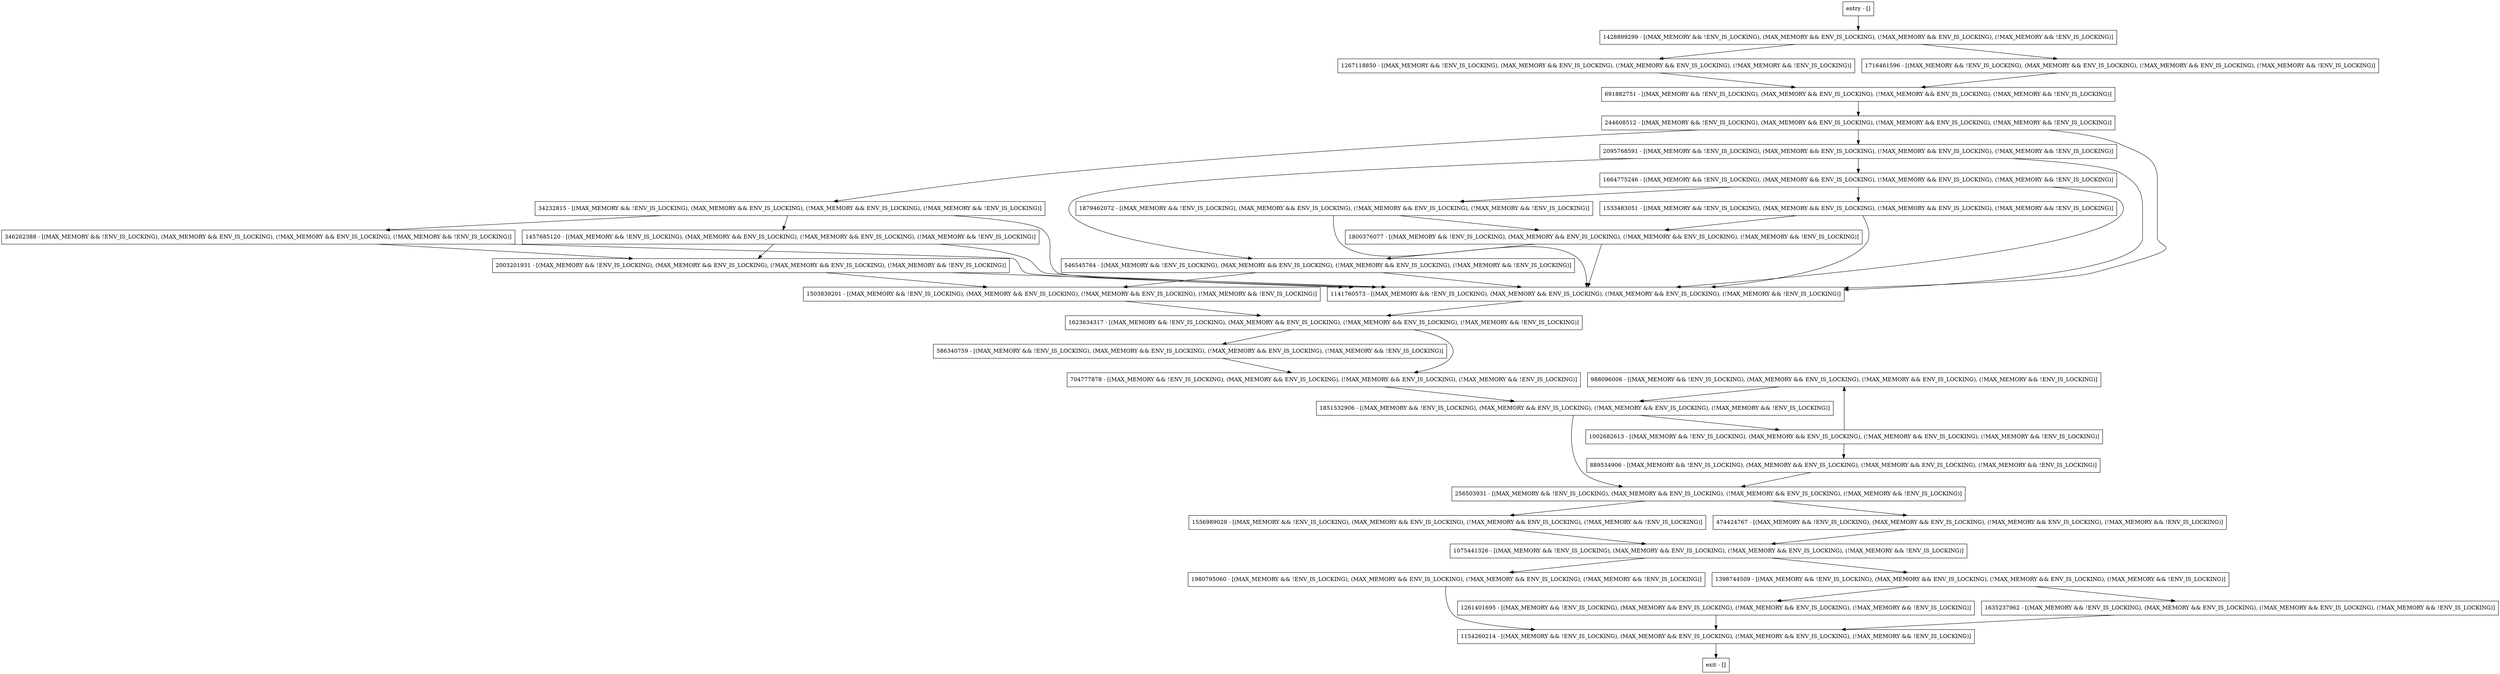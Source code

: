 digraph <clinit> {
node [shape=record];
988096006 [label="988096006 - [(MAX_MEMORY && !ENV_IS_LOCKING), (MAX_MEMORY && ENV_IS_LOCKING), (!MAX_MEMORY && ENV_IS_LOCKING), (!MAX_MEMORY && !ENV_IS_LOCKING)]"];
1154260214 [label="1154260214 - [(MAX_MEMORY && !ENV_IS_LOCKING), (MAX_MEMORY && ENV_IS_LOCKING), (!MAX_MEMORY && ENV_IS_LOCKING), (!MAX_MEMORY && !ENV_IS_LOCKING)]"];
586340759 [label="586340759 - [(MAX_MEMORY && !ENV_IS_LOCKING), (MAX_MEMORY && ENV_IS_LOCKING), (!MAX_MEMORY && ENV_IS_LOCKING), (!MAX_MEMORY && !ENV_IS_LOCKING)]"];
244608512 [label="244608512 - [(MAX_MEMORY && !ENV_IS_LOCKING), (MAX_MEMORY && ENV_IS_LOCKING), (!MAX_MEMORY && ENV_IS_LOCKING), (!MAX_MEMORY && !ENV_IS_LOCKING)]"];
256503931 [label="256503931 - [(MAX_MEMORY && !ENV_IS_LOCKING), (MAX_MEMORY && ENV_IS_LOCKING), (!MAX_MEMORY && ENV_IS_LOCKING), (!MAX_MEMORY && !ENV_IS_LOCKING)]"];
1267118850 [label="1267118850 - [(MAX_MEMORY && !ENV_IS_LOCKING), (MAX_MEMORY && ENV_IS_LOCKING), (!MAX_MEMORY && ENV_IS_LOCKING), (!MAX_MEMORY && !ENV_IS_LOCKING)]"];
1879462072 [label="1879462072 - [(MAX_MEMORY && !ENV_IS_LOCKING), (MAX_MEMORY && ENV_IS_LOCKING), (!MAX_MEMORY && ENV_IS_LOCKING), (!MAX_MEMORY && !ENV_IS_LOCKING)]"];
34232815 [label="34232815 - [(MAX_MEMORY && !ENV_IS_LOCKING), (MAX_MEMORY && ENV_IS_LOCKING), (!MAX_MEMORY && ENV_IS_LOCKING), (!MAX_MEMORY && !ENV_IS_LOCKING)]"];
2003201931 [label="2003201931 - [(MAX_MEMORY && !ENV_IS_LOCKING), (MAX_MEMORY && ENV_IS_LOCKING), (!MAX_MEMORY && ENV_IS_LOCKING), (!MAX_MEMORY && !ENV_IS_LOCKING)]"];
1980795060 [label="1980795060 - [(MAX_MEMORY && !ENV_IS_LOCKING), (MAX_MEMORY && ENV_IS_LOCKING), (!MAX_MEMORY && ENV_IS_LOCKING), (!MAX_MEMORY && !ENV_IS_LOCKING)]"];
1635237962 [label="1635237962 - [(MAX_MEMORY && !ENV_IS_LOCKING), (MAX_MEMORY && ENV_IS_LOCKING), (!MAX_MEMORY && ENV_IS_LOCKING), (!MAX_MEMORY && !ENV_IS_LOCKING)]"];
1533483051 [label="1533483051 - [(MAX_MEMORY && !ENV_IS_LOCKING), (MAX_MEMORY && ENV_IS_LOCKING), (!MAX_MEMORY && ENV_IS_LOCKING), (!MAX_MEMORY && !ENV_IS_LOCKING)]"];
1556989028 [label="1556989028 - [(MAX_MEMORY && !ENV_IS_LOCKING), (MAX_MEMORY && ENV_IS_LOCKING), (!MAX_MEMORY && ENV_IS_LOCKING), (!MAX_MEMORY && !ENV_IS_LOCKING)]"];
1664775246 [label="1664775246 - [(MAX_MEMORY && !ENV_IS_LOCKING), (MAX_MEMORY && ENV_IS_LOCKING), (!MAX_MEMORY && ENV_IS_LOCKING), (!MAX_MEMORY && !ENV_IS_LOCKING)]"];
1851532906 [label="1851532906 - [(MAX_MEMORY && !ENV_IS_LOCKING), (MAX_MEMORY && ENV_IS_LOCKING), (!MAX_MEMORY && ENV_IS_LOCKING), (!MAX_MEMORY && !ENV_IS_LOCKING)]"];
346262388 [label="346262388 - [(MAX_MEMORY && !ENV_IS_LOCKING), (MAX_MEMORY && ENV_IS_LOCKING), (!MAX_MEMORY && ENV_IS_LOCKING), (!MAX_MEMORY && !ENV_IS_LOCKING)]"];
1398744509 [label="1398744509 - [(MAX_MEMORY && !ENV_IS_LOCKING), (MAX_MEMORY && ENV_IS_LOCKING), (!MAX_MEMORY && ENV_IS_LOCKING), (!MAX_MEMORY && !ENV_IS_LOCKING)]"];
2095768591 [label="2095768591 - [(MAX_MEMORY && !ENV_IS_LOCKING), (MAX_MEMORY && ENV_IS_LOCKING), (!MAX_MEMORY && ENV_IS_LOCKING), (!MAX_MEMORY && !ENV_IS_LOCKING)]"];
546545764 [label="546545764 - [(MAX_MEMORY && !ENV_IS_LOCKING), (MAX_MEMORY && ENV_IS_LOCKING), (!MAX_MEMORY && ENV_IS_LOCKING), (!MAX_MEMORY && !ENV_IS_LOCKING)]"];
1623634317 [label="1623634317 - [(MAX_MEMORY && !ENV_IS_LOCKING), (MAX_MEMORY && ENV_IS_LOCKING), (!MAX_MEMORY && ENV_IS_LOCKING), (!MAX_MEMORY && !ENV_IS_LOCKING)]"];
1002682613 [label="1002682613 - [(MAX_MEMORY && !ENV_IS_LOCKING), (MAX_MEMORY && ENV_IS_LOCKING), (!MAX_MEMORY && ENV_IS_LOCKING), (!MAX_MEMORY && !ENV_IS_LOCKING)]"];
1261401695 [label="1261401695 - [(MAX_MEMORY && !ENV_IS_LOCKING), (MAX_MEMORY && ENV_IS_LOCKING), (!MAX_MEMORY && ENV_IS_LOCKING), (!MAX_MEMORY && !ENV_IS_LOCKING)]"];
691882751 [label="691882751 - [(MAX_MEMORY && !ENV_IS_LOCKING), (MAX_MEMORY && ENV_IS_LOCKING), (!MAX_MEMORY && ENV_IS_LOCKING), (!MAX_MEMORY && !ENV_IS_LOCKING)]"];
entry [label="entry - []"];
exit [label="exit - []"];
474424767 [label="474424767 - [(MAX_MEMORY && !ENV_IS_LOCKING), (MAX_MEMORY && ENV_IS_LOCKING), (!MAX_MEMORY && ENV_IS_LOCKING), (!MAX_MEMORY && !ENV_IS_LOCKING)]"];
1503839201 [label="1503839201 - [(MAX_MEMORY && !ENV_IS_LOCKING), (MAX_MEMORY && ENV_IS_LOCKING), (!MAX_MEMORY && ENV_IS_LOCKING), (!MAX_MEMORY && !ENV_IS_LOCKING)]"];
1800376077 [label="1800376077 - [(MAX_MEMORY && !ENV_IS_LOCKING), (MAX_MEMORY && ENV_IS_LOCKING), (!MAX_MEMORY && ENV_IS_LOCKING), (!MAX_MEMORY && !ENV_IS_LOCKING)]"];
1716461596 [label="1716461596 - [(MAX_MEMORY && !ENV_IS_LOCKING), (MAX_MEMORY && ENV_IS_LOCKING), (!MAX_MEMORY && ENV_IS_LOCKING), (!MAX_MEMORY && !ENV_IS_LOCKING)]"];
704777878 [label="704777878 - [(MAX_MEMORY && !ENV_IS_LOCKING), (MAX_MEMORY && ENV_IS_LOCKING), (!MAX_MEMORY && ENV_IS_LOCKING), (!MAX_MEMORY && !ENV_IS_LOCKING)]"];
889534906 [label="889534906 - [(MAX_MEMORY && !ENV_IS_LOCKING), (MAX_MEMORY && ENV_IS_LOCKING), (!MAX_MEMORY && ENV_IS_LOCKING), (!MAX_MEMORY && !ENV_IS_LOCKING)]"];
1428899299 [label="1428899299 - [(MAX_MEMORY && !ENV_IS_LOCKING), (MAX_MEMORY && ENV_IS_LOCKING), (!MAX_MEMORY && ENV_IS_LOCKING), (!MAX_MEMORY && !ENV_IS_LOCKING)]"];
1457685120 [label="1457685120 - [(MAX_MEMORY && !ENV_IS_LOCKING), (MAX_MEMORY && ENV_IS_LOCKING), (!MAX_MEMORY && ENV_IS_LOCKING), (!MAX_MEMORY && !ENV_IS_LOCKING)]"];
1141760573 [label="1141760573 - [(MAX_MEMORY && !ENV_IS_LOCKING), (MAX_MEMORY && ENV_IS_LOCKING), (!MAX_MEMORY && ENV_IS_LOCKING), (!MAX_MEMORY && !ENV_IS_LOCKING)]"];
1075441326 [label="1075441326 - [(MAX_MEMORY && !ENV_IS_LOCKING), (MAX_MEMORY && ENV_IS_LOCKING), (!MAX_MEMORY && ENV_IS_LOCKING), (!MAX_MEMORY && !ENV_IS_LOCKING)]"];
entry;
exit;
988096006 -> 1851532906;
1154260214 -> exit;
586340759 -> 704777878;
244608512 -> 34232815;
244608512 -> 2095768591;
244608512 -> 1141760573;
256503931 -> 474424767;
256503931 -> 1556989028;
1267118850 -> 691882751;
1879462072 -> 1800376077;
1879462072 -> 1141760573;
34232815 -> 346262388;
34232815 -> 1457685120;
34232815 -> 1141760573;
2003201931 -> 1503839201;
2003201931 -> 1141760573;
1980795060 -> 1154260214;
1635237962 -> 1154260214;
1533483051 -> 1800376077;
1533483051 -> 1141760573;
1556989028 -> 1075441326;
1664775246 -> 1879462072;
1664775246 -> 1533483051;
1664775246 -> 1141760573;
1851532906 -> 256503931;
1851532906 -> 1002682613;
346262388 -> 2003201931;
346262388 -> 1141760573;
1398744509 -> 1635237962;
1398744509 -> 1261401695;
2095768591 -> 546545764;
2095768591 -> 1141760573;
2095768591 -> 1664775246;
546545764 -> 1503839201;
546545764 -> 1141760573;
1623634317 -> 704777878;
1623634317 -> 586340759;
1002682613 -> 988096006;
1002682613 -> 889534906;
1261401695 -> 1154260214;
691882751 -> 244608512;
entry -> 1428899299;
474424767 -> 1075441326;
1503839201 -> 1623634317;
1800376077 -> 546545764;
1800376077 -> 1141760573;
1716461596 -> 691882751;
704777878 -> 1851532906;
889534906 -> 256503931;
1428899299 -> 1267118850;
1428899299 -> 1716461596;
1457685120 -> 2003201931;
1457685120 -> 1141760573;
1141760573 -> 1623634317;
1075441326 -> 1398744509;
1075441326 -> 1980795060;
}
